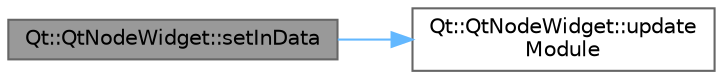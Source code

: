 digraph "Qt::QtNodeWidget::setInData"
{
 // LATEX_PDF_SIZE
  bgcolor="transparent";
  edge [fontname=Helvetica,fontsize=10,labelfontname=Helvetica,labelfontsize=10];
  node [fontname=Helvetica,fontsize=10,shape=box,height=0.2,width=0.4];
  rankdir="LR";
  Node1 [id="Node000001",label="Qt::QtNodeWidget::setInData",height=0.2,width=0.4,color="gray40", fillcolor="grey60", style="filled", fontcolor="black",tooltip=" "];
  Node1 -> Node2 [id="edge1_Node000001_Node000002",color="steelblue1",style="solid",tooltip=" "];
  Node2 [id="Node000002",label="Qt::QtNodeWidget::update\lModule",height=0.2,width=0.4,color="grey40", fillcolor="white", style="filled",URL="$class_qt_1_1_qt_node_widget.html#aa0493a468c6a2d7d82d11249e88008f7",tooltip=" "];
}
